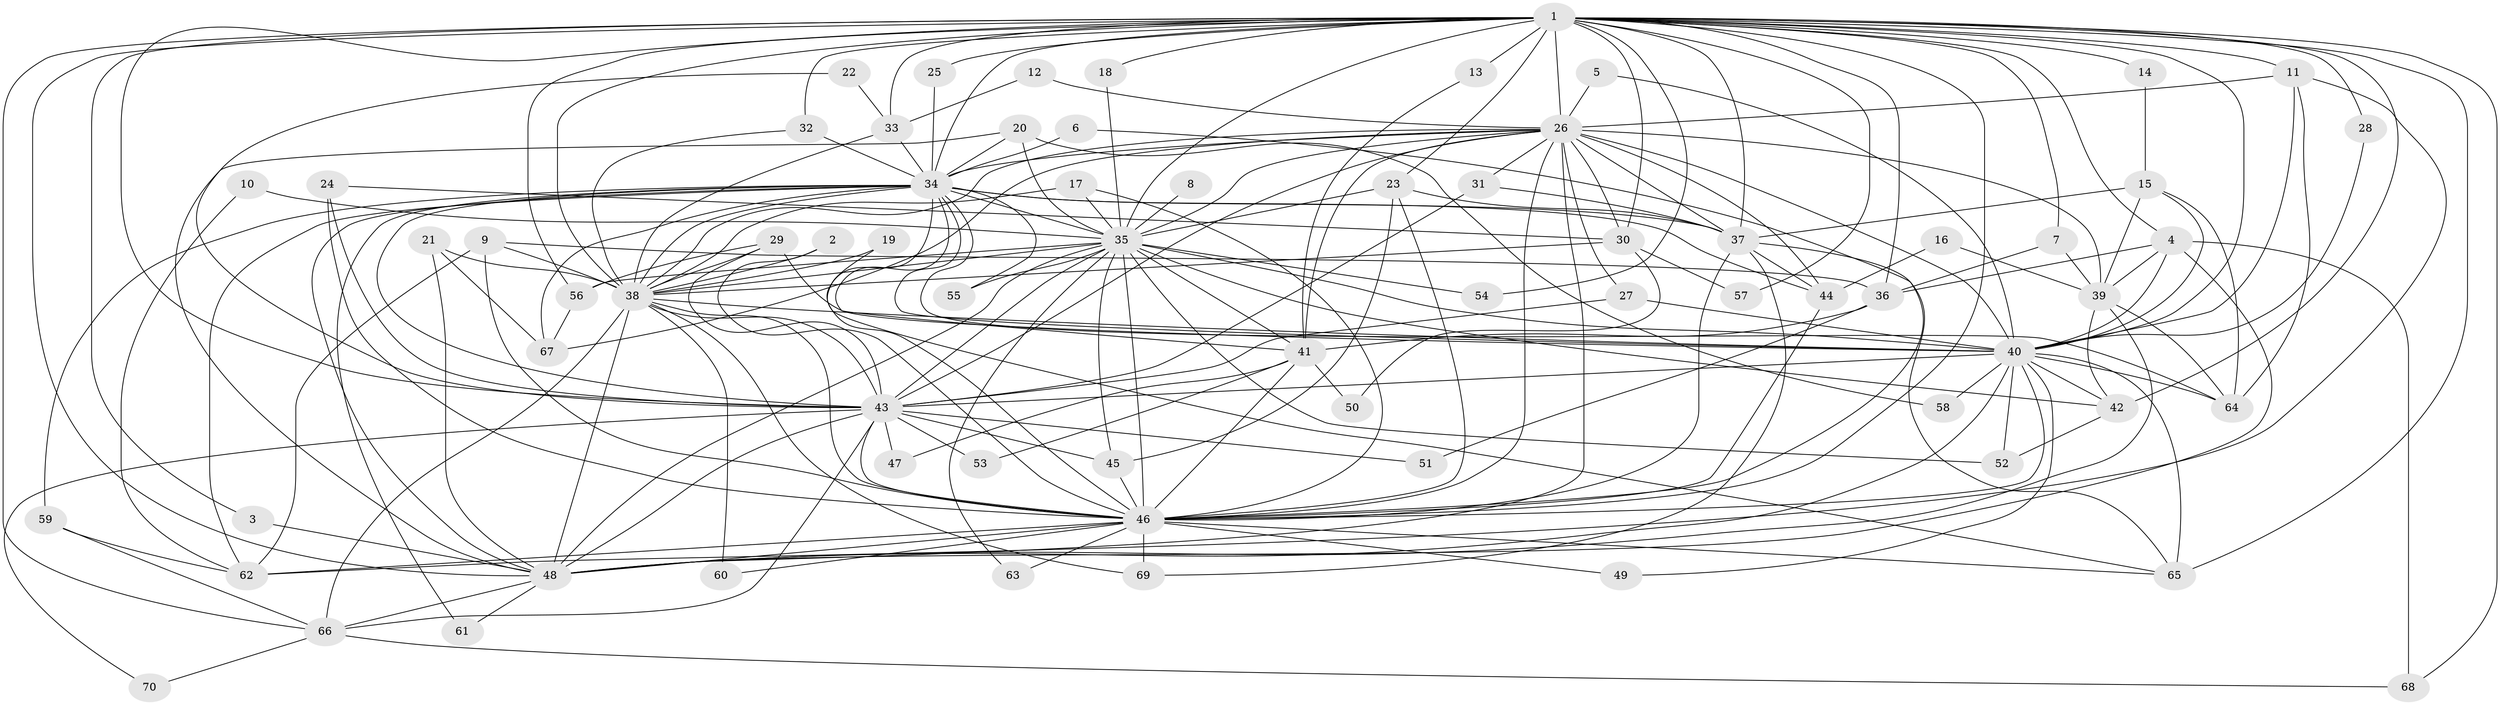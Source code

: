 // original degree distribution, {21: 0.007194244604316547, 22: 0.007194244604316547, 24: 0.014388489208633094, 20: 0.007194244604316547, 30: 0.007194244604316547, 26: 0.007194244604316547, 28: 0.007194244604316547, 31: 0.007194244604316547, 18: 0.007194244604316547, 5: 0.07913669064748201, 4: 0.09352517985611511, 2: 0.5251798561151079, 6: 0.007194244604316547, 3: 0.20863309352517986, 9: 0.007194244604316547, 7: 0.007194244604316547}
// Generated by graph-tools (version 1.1) at 2025/25/03/09/25 03:25:42]
// undirected, 70 vertices, 201 edges
graph export_dot {
graph [start="1"]
  node [color=gray90,style=filled];
  1;
  2;
  3;
  4;
  5;
  6;
  7;
  8;
  9;
  10;
  11;
  12;
  13;
  14;
  15;
  16;
  17;
  18;
  19;
  20;
  21;
  22;
  23;
  24;
  25;
  26;
  27;
  28;
  29;
  30;
  31;
  32;
  33;
  34;
  35;
  36;
  37;
  38;
  39;
  40;
  41;
  42;
  43;
  44;
  45;
  46;
  47;
  48;
  49;
  50;
  51;
  52;
  53;
  54;
  55;
  56;
  57;
  58;
  59;
  60;
  61;
  62;
  63;
  64;
  65;
  66;
  67;
  68;
  69;
  70;
  1 -- 3 [weight=1.0];
  1 -- 4 [weight=1.0];
  1 -- 7 [weight=1.0];
  1 -- 11 [weight=1.0];
  1 -- 13 [weight=2.0];
  1 -- 14 [weight=1.0];
  1 -- 18 [weight=1.0];
  1 -- 23 [weight=1.0];
  1 -- 25 [weight=1.0];
  1 -- 26 [weight=2.0];
  1 -- 28 [weight=1.0];
  1 -- 30 [weight=1.0];
  1 -- 32 [weight=1.0];
  1 -- 33 [weight=1.0];
  1 -- 34 [weight=2.0];
  1 -- 35 [weight=2.0];
  1 -- 36 [weight=1.0];
  1 -- 37 [weight=1.0];
  1 -- 38 [weight=2.0];
  1 -- 40 [weight=2.0];
  1 -- 42 [weight=1.0];
  1 -- 43 [weight=2.0];
  1 -- 46 [weight=4.0];
  1 -- 48 [weight=2.0];
  1 -- 54 [weight=1.0];
  1 -- 56 [weight=1.0];
  1 -- 57 [weight=1.0];
  1 -- 65 [weight=1.0];
  1 -- 66 [weight=1.0];
  1 -- 68 [weight=1.0];
  2 -- 38 [weight=1.0];
  2 -- 46 [weight=1.0];
  3 -- 48 [weight=1.0];
  4 -- 36 [weight=1.0];
  4 -- 39 [weight=1.0];
  4 -- 40 [weight=1.0];
  4 -- 48 [weight=1.0];
  4 -- 68 [weight=1.0];
  5 -- 26 [weight=1.0];
  5 -- 40 [weight=1.0];
  6 -- 34 [weight=1.0];
  6 -- 46 [weight=1.0];
  7 -- 36 [weight=1.0];
  7 -- 39 [weight=1.0];
  8 -- 35 [weight=2.0];
  9 -- 36 [weight=1.0];
  9 -- 38 [weight=1.0];
  9 -- 46 [weight=1.0];
  9 -- 62 [weight=1.0];
  10 -- 35 [weight=1.0];
  10 -- 62 [weight=1.0];
  11 -- 26 [weight=1.0];
  11 -- 40 [weight=1.0];
  11 -- 62 [weight=1.0];
  11 -- 64 [weight=1.0];
  12 -- 26 [weight=1.0];
  12 -- 33 [weight=1.0];
  13 -- 41 [weight=1.0];
  14 -- 15 [weight=1.0];
  15 -- 37 [weight=1.0];
  15 -- 39 [weight=1.0];
  15 -- 40 [weight=1.0];
  15 -- 64 [weight=1.0];
  16 -- 39 [weight=1.0];
  16 -- 44 [weight=1.0];
  17 -- 35 [weight=1.0];
  17 -- 38 [weight=1.0];
  17 -- 46 [weight=1.0];
  18 -- 35 [weight=1.0];
  19 -- 38 [weight=1.0];
  19 -- 65 [weight=1.0];
  20 -- 34 [weight=1.0];
  20 -- 35 [weight=1.0];
  20 -- 48 [weight=1.0];
  20 -- 58 [weight=1.0];
  21 -- 38 [weight=2.0];
  21 -- 48 [weight=1.0];
  21 -- 67 [weight=1.0];
  22 -- 33 [weight=1.0];
  22 -- 43 [weight=1.0];
  23 -- 35 [weight=1.0];
  23 -- 37 [weight=1.0];
  23 -- 45 [weight=1.0];
  23 -- 46 [weight=1.0];
  24 -- 30 [weight=1.0];
  24 -- 43 [weight=1.0];
  24 -- 46 [weight=1.0];
  25 -- 34 [weight=1.0];
  26 -- 27 [weight=1.0];
  26 -- 30 [weight=1.0];
  26 -- 31 [weight=1.0];
  26 -- 34 [weight=1.0];
  26 -- 35 [weight=1.0];
  26 -- 37 [weight=1.0];
  26 -- 38 [weight=1.0];
  26 -- 39 [weight=2.0];
  26 -- 40 [weight=3.0];
  26 -- 41 [weight=1.0];
  26 -- 43 [weight=1.0];
  26 -- 44 [weight=1.0];
  26 -- 46 [weight=1.0];
  26 -- 48 [weight=1.0];
  26 -- 67 [weight=1.0];
  27 -- 40 [weight=1.0];
  27 -- 43 [weight=1.0];
  28 -- 40 [weight=1.0];
  29 -- 38 [weight=2.0];
  29 -- 40 [weight=1.0];
  29 -- 43 [weight=1.0];
  29 -- 56 [weight=1.0];
  30 -- 38 [weight=1.0];
  30 -- 50 [weight=1.0];
  30 -- 57 [weight=1.0];
  31 -- 37 [weight=1.0];
  31 -- 43 [weight=1.0];
  32 -- 34 [weight=1.0];
  32 -- 38 [weight=1.0];
  33 -- 34 [weight=1.0];
  33 -- 38 [weight=1.0];
  34 -- 35 [weight=2.0];
  34 -- 37 [weight=1.0];
  34 -- 38 [weight=2.0];
  34 -- 40 [weight=1.0];
  34 -- 41 [weight=1.0];
  34 -- 43 [weight=1.0];
  34 -- 44 [weight=1.0];
  34 -- 46 [weight=1.0];
  34 -- 48 [weight=1.0];
  34 -- 55 [weight=1.0];
  34 -- 59 [weight=1.0];
  34 -- 61 [weight=1.0];
  34 -- 62 [weight=1.0];
  34 -- 64 [weight=1.0];
  34 -- 67 [weight=1.0];
  35 -- 38 [weight=3.0];
  35 -- 40 [weight=1.0];
  35 -- 41 [weight=2.0];
  35 -- 42 [weight=1.0];
  35 -- 43 [weight=2.0];
  35 -- 45 [weight=1.0];
  35 -- 46 [weight=1.0];
  35 -- 48 [weight=1.0];
  35 -- 52 [weight=1.0];
  35 -- 54 [weight=1.0];
  35 -- 55 [weight=1.0];
  35 -- 56 [weight=1.0];
  35 -- 63 [weight=1.0];
  36 -- 41 [weight=1.0];
  36 -- 51 [weight=1.0];
  37 -- 44 [weight=1.0];
  37 -- 46 [weight=1.0];
  37 -- 65 [weight=1.0];
  37 -- 69 [weight=1.0];
  38 -- 40 [weight=3.0];
  38 -- 43 [weight=1.0];
  38 -- 46 [weight=3.0];
  38 -- 48 [weight=2.0];
  38 -- 60 [weight=1.0];
  38 -- 66 [weight=1.0];
  38 -- 69 [weight=1.0];
  39 -- 42 [weight=1.0];
  39 -- 48 [weight=1.0];
  39 -- 64 [weight=1.0];
  40 -- 42 [weight=1.0];
  40 -- 43 [weight=2.0];
  40 -- 46 [weight=1.0];
  40 -- 48 [weight=1.0];
  40 -- 49 [weight=1.0];
  40 -- 52 [weight=1.0];
  40 -- 58 [weight=1.0];
  40 -- 64 [weight=1.0];
  40 -- 65 [weight=2.0];
  41 -- 46 [weight=1.0];
  41 -- 47 [weight=1.0];
  41 -- 50 [weight=1.0];
  41 -- 53 [weight=1.0];
  42 -- 52 [weight=1.0];
  43 -- 45 [weight=1.0];
  43 -- 46 [weight=2.0];
  43 -- 47 [weight=1.0];
  43 -- 48 [weight=1.0];
  43 -- 51 [weight=1.0];
  43 -- 53 [weight=1.0];
  43 -- 66 [weight=1.0];
  43 -- 70 [weight=1.0];
  44 -- 46 [weight=1.0];
  45 -- 46 [weight=1.0];
  46 -- 48 [weight=2.0];
  46 -- 49 [weight=1.0];
  46 -- 60 [weight=1.0];
  46 -- 62 [weight=1.0];
  46 -- 63 [weight=1.0];
  46 -- 65 [weight=1.0];
  46 -- 69 [weight=1.0];
  48 -- 61 [weight=1.0];
  48 -- 66 [weight=1.0];
  56 -- 67 [weight=1.0];
  59 -- 62 [weight=1.0];
  59 -- 66 [weight=1.0];
  66 -- 68 [weight=1.0];
  66 -- 70 [weight=1.0];
}
